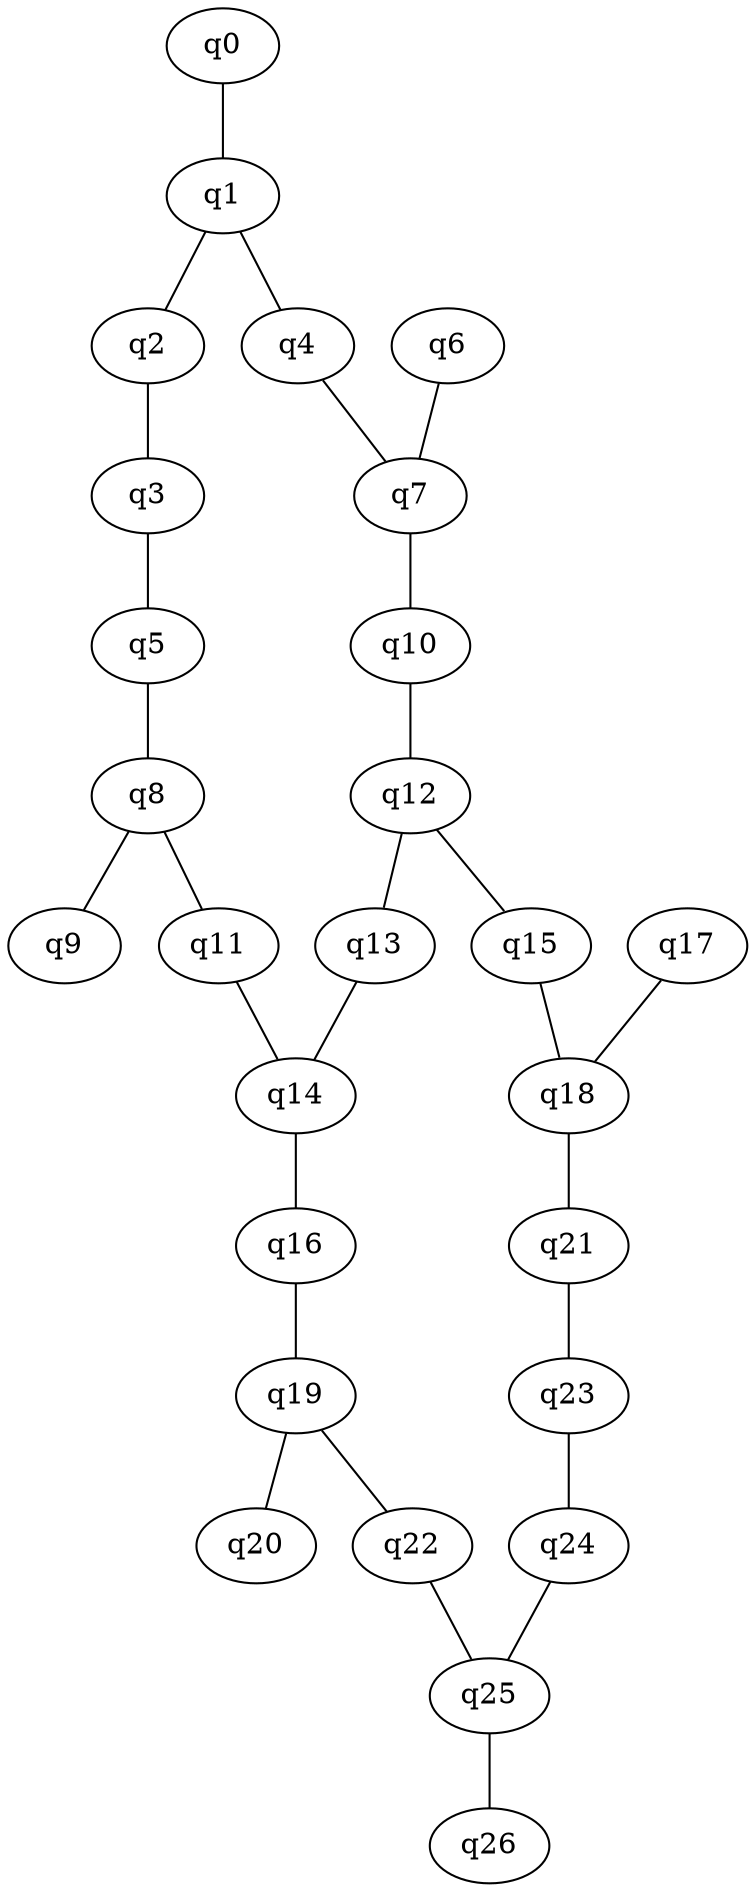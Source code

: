 graph {
q0 -- q1;
q1 -- q2;
q1 -- q4;
q2 -- q3;
q3 -- q5;
q4 -- q7;
q5 -- q8;
q6 -- q7;
q7 -- q10;
q8 -- q9;
q8 -- q11;
q10 -- q12;
q11 -- q14;
q12 -- q13;
q12 -- q15;
q13 -- q14;
q14 -- q16;
q15 -- q18;
q16 -- q19;
q17 -- q18;
q18 -- q21;
q19 -- q20;
q19 -- q22;
q21 -- q23;
q22 -- q25;
q23 -- q24;
q24 -- q25;
q25 -- q26;
}
